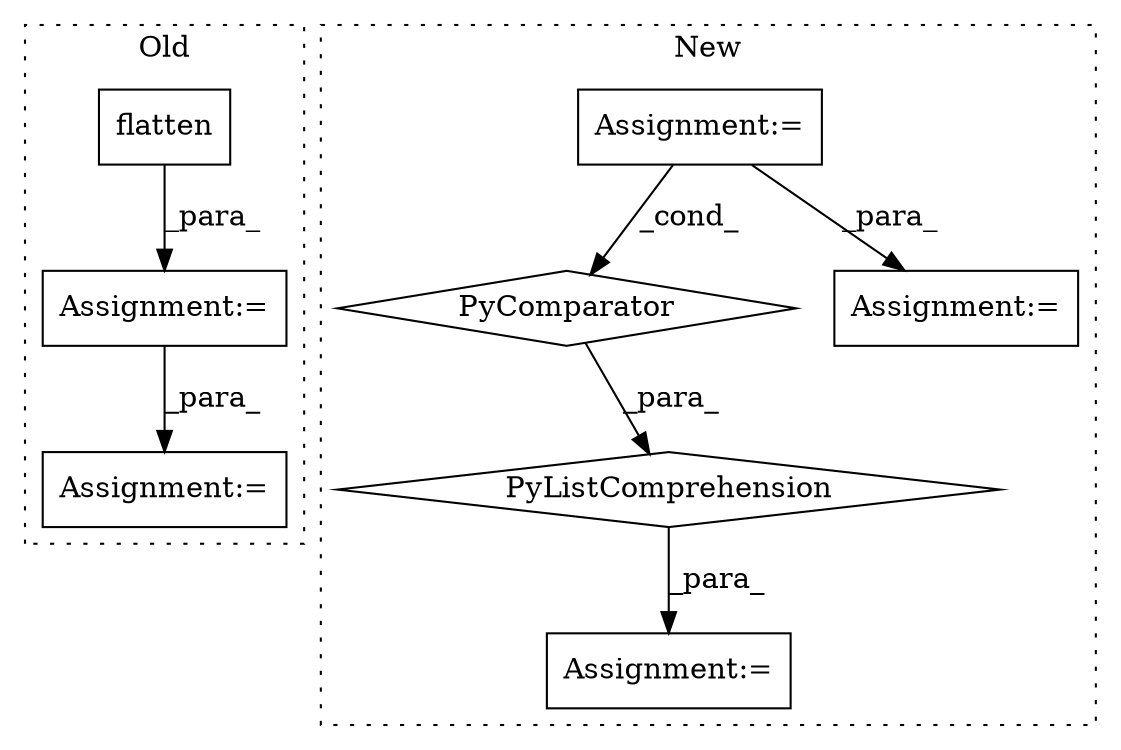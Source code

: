 digraph G {
subgraph cluster0 {
1 [label="flatten" a="32" s="1895,1904" l="8,1" shape="box"];
6 [label="Assignment:=" a="7" s="1884" l="1" shape="box"];
7 [label="Assignment:=" a="7" s="2028" l="2" shape="box"];
label = "Old";
style="dotted";
}
subgraph cluster1 {
2 [label="PyListComprehension" a="109" s="1263" l="115" shape="diamond"];
3 [label="PyComparator" a="113" s="1347" l="23" shape="diamond"];
4 [label="Assignment:=" a="7" s="1128" l="1" shape="box"];
5 [label="Assignment:=" a="7" s="1251" l="12" shape="box"];
8 [label="Assignment:=" a="7" s="1383" l="12" shape="box"];
label = "New";
style="dotted";
}
1 -> 6 [label="_para_"];
2 -> 5 [label="_para_"];
3 -> 2 [label="_para_"];
4 -> 3 [label="_cond_"];
4 -> 8 [label="_para_"];
6 -> 7 [label="_para_"];
}